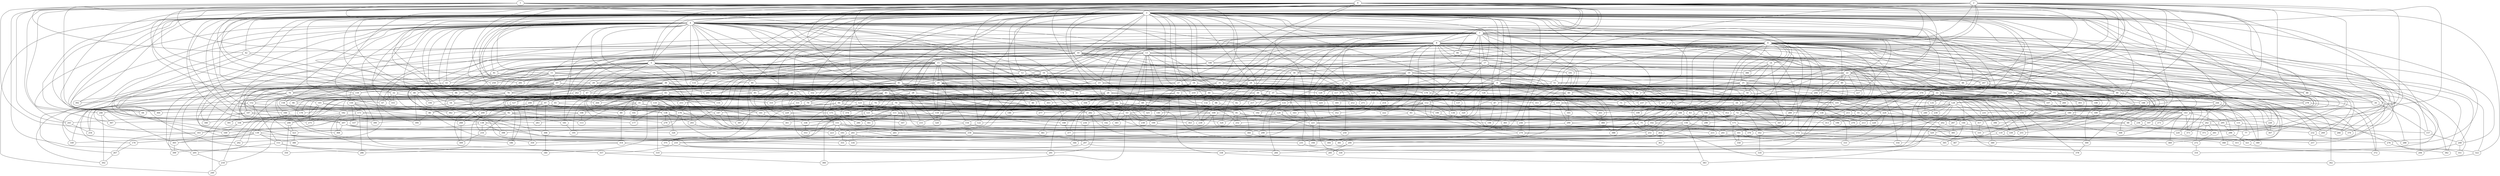 strict graph "barabasi_albert_graph(400,3)" {
0;
1;
2;
3;
4;
5;
6;
7;
8;
9;
10;
11;
12;
13;
14;
15;
16;
17;
18;
19;
20;
21;
22;
23;
24;
25;
26;
27;
28;
29;
30;
31;
32;
33;
34;
35;
36;
37;
38;
39;
40;
41;
42;
43;
44;
45;
46;
47;
48;
49;
50;
51;
52;
53;
54;
55;
56;
57;
58;
59;
60;
61;
62;
63;
64;
65;
66;
67;
68;
69;
70;
71;
72;
73;
74;
75;
76;
77;
78;
79;
80;
81;
82;
83;
84;
85;
86;
87;
88;
89;
90;
91;
92;
93;
94;
95;
96;
97;
98;
99;
100;
101;
102;
103;
104;
105;
106;
107;
108;
109;
110;
111;
112;
113;
114;
115;
116;
117;
118;
119;
120;
121;
122;
123;
124;
125;
126;
127;
128;
129;
130;
131;
132;
133;
134;
135;
136;
137;
138;
139;
140;
141;
142;
143;
144;
145;
146;
147;
148;
149;
150;
151;
152;
153;
154;
155;
156;
157;
158;
159;
160;
161;
162;
163;
164;
165;
166;
167;
168;
169;
170;
171;
172;
173;
174;
175;
176;
177;
178;
179;
180;
181;
182;
183;
184;
185;
186;
187;
188;
189;
190;
191;
192;
193;
194;
195;
196;
197;
198;
199;
200;
201;
202;
203;
204;
205;
206;
207;
208;
209;
210;
211;
212;
213;
214;
215;
216;
217;
218;
219;
220;
221;
222;
223;
224;
225;
226;
227;
228;
229;
230;
231;
232;
233;
234;
235;
236;
237;
238;
239;
240;
241;
242;
243;
244;
245;
246;
247;
248;
249;
250;
251;
252;
253;
254;
255;
256;
257;
258;
259;
260;
261;
262;
263;
264;
265;
266;
267;
268;
269;
270;
271;
272;
273;
274;
275;
276;
277;
278;
279;
280;
281;
282;
283;
284;
285;
286;
287;
288;
289;
290;
291;
292;
293;
294;
295;
296;
297;
298;
299;
300;
301;
302;
303;
304;
305;
306;
307;
308;
309;
310;
311;
312;
313;
314;
315;
316;
317;
318;
319;
320;
321;
322;
323;
324;
325;
326;
327;
328;
329;
330;
331;
332;
333;
334;
335;
336;
337;
338;
339;
340;
341;
342;
343;
344;
345;
346;
347;
348;
349;
350;
351;
352;
353;
354;
355;
356;
357;
358;
359;
360;
361;
362;
363;
364;
365;
366;
367;
368;
369;
370;
371;
372;
373;
374;
375;
376;
377;
378;
379;
380;
381;
382;
383;
384;
385;
386;
387;
388;
389;
390;
391;
392;
393;
394;
395;
396;
397;
398;
399;
0 -- 3  [is_available=True, prob="1.0"];
0 -- 4  [is_available=True, prob="1.0"];
0 -- 5  [is_available=True, prob="0.767578994901"];
0 -- 6  [is_available=True, prob="0.691766990377"];
0 -- 7  [is_available=True, prob="1.0"];
0 -- 8  [is_available=True, prob="1.0"];
0 -- 9  [is_available=True, prob="0.1667780724"];
0 -- 15  [is_available=True, prob="0.454937373075"];
0 -- 277  [is_available=True, prob="1.0"];
0 -- 23  [is_available=True, prob="0.871968527721"];
0 -- 281  [is_available=True, prob="0.301557763579"];
0 -- 36  [is_available=True, prob="0.360569230105"];
0 -- 166  [is_available=True, prob="1.0"];
0 -- 295  [is_available=True, prob="0.515291063113"];
0 -- 47  [is_available=True, prob="0.404110227752"];
0 -- 48  [is_available=True, prob="0.00583274388988"];
0 -- 180  [is_available=True, prob="0.367925704756"];
0 -- 350  [is_available=True, prob="0.896085180178"];
0 -- 188  [is_available=True, prob="1.0"];
0 -- 64  [is_available=True, prob="1.0"];
0 -- 67  [is_available=True, prob="1.0"];
0 -- 70  [is_available=True, prob="1.0"];
0 -- 71  [is_available=True, prob="0.93535873116"];
0 -- 88  [is_available=True, prob="0.787418123023"];
0 -- 94  [is_available=True, prob="0.291663797692"];
0 -- 355  [is_available=True, prob="0.352253072302"];
0 -- 106  [is_available=True, prob="0.128205965727"];
0 -- 235  [is_available=True, prob="0.62425074578"];
0 -- 243  [is_available=True, prob="1.0"];
0 -- 246  [is_available=True, prob="1.0"];
0 -- 247  [is_available=True, prob="0.0685489797625"];
0 -- 379  [is_available=True, prob="0.413922011512"];
1 -- 3  [is_available=True, prob="0.619416435198"];
1 -- 4  [is_available=True, prob="0.771345162841"];
1 -- 168  [is_available=True, prob="0.435384554665"];
1 -- 169  [is_available=True, prob="0.21796996318"];
1 -- 42  [is_available=True, prob="0.849185533434"];
1 -- 243  [is_available=True, prob="0.616315025398"];
1 -- 393  [is_available=True, prob="0.577702899541"];
1 -- 57  [is_available=True, prob="0.763041225147"];
1 -- 157  [is_available=True, prob="1.0"];
1 -- 31  [is_available=True, prob="0.145919436769"];
2 -- 32  [is_available=True, prob="0.754226407875"];
2 -- 97  [is_available=True, prob="0.906355201952"];
2 -- 370  [is_available=True, prob="0.0557476028732"];
2 -- 3  [is_available=True, prob="1.0"];
2 -- 196  [is_available=True, prob="0.33153608329"];
2 -- 6  [is_available=True, prob="0.653756485939"];
2 -- 161  [is_available=True, prob="0.590820706889"];
2 -- 112  [is_available=True, prob="0.143315514066"];
2 -- 204  [is_available=True, prob="0.0452249044319"];
2 -- 237  [is_available=True, prob="0.197283331229"];
2 -- 14  [is_available=True, prob="0.1488610633"];
2 -- 80  [is_available=True, prob="0.351968541572"];
2 -- 287  [is_available=True, prob="0.611902717637"];
2 -- 242  [is_available=True, prob="0.300729425648"];
2 -- 99  [is_available=True, prob="0.668978163513"];
2 -- 54  [is_available=True, prob="1.0"];
2 -- 122  [is_available=True, prob="0.818006009167"];
2 -- 59  [is_available=True, prob="0.912354726567"];
2 -- 60  [is_available=True, prob="0.543744481946"];
2 -- 62  [is_available=True, prob="0.639525634361"];
2 -- 123  [is_available=True, prob="0.260334456789"];
3 -- 259  [is_available=True, prob="0.0826741335306"];
3 -- 4  [is_available=True, prob="0.645323486918"];
3 -- 5  [is_available=True, prob="0.331040524056"];
3 -- 6  [is_available=True, prob="1.0"];
3 -- 7  [is_available=True, prob="0.423296964924"];
3 -- 8  [is_available=True, prob="0.568578316801"];
3 -- 9  [is_available=True, prob="0.699342555237"];
3 -- 10  [is_available=True, prob="1.0"];
3 -- 392  [is_available=True, prob="1.0"];
3 -- 12  [is_available=True, prob="1.0"];
3 -- 13  [is_available=True, prob="0.559395678599"];
3 -- 14  [is_available=True, prob="0.0951232550578"];
3 -- 143  [is_available=True, prob="0.121653722029"];
3 -- 16  [is_available=True, prob="1.0"];
3 -- 17  [is_available=True, prob="0.649488197828"];
3 -- 18  [is_available=True, prob="0.910181872962"];
3 -- 275  [is_available=True, prob="0.242149661446"];
3 -- 21  [is_available=True, prob="1.0"];
3 -- 22  [is_available=True, prob="0.60430103465"];
3 -- 24  [is_available=True, prob="1.0"];
3 -- 25  [is_available=True, prob="0.294254506696"];
3 -- 27  [is_available=True, prob="0.180896892049"];
3 -- 28  [is_available=True, prob="0.555709537808"];
3 -- 29  [is_available=True, prob="0.754008374888"];
3 -- 133  [is_available=True, prob="0.248075205365"];
3 -- 288  [is_available=True, prob="1.0"];
3 -- 33  [is_available=True, prob="1.0"];
3 -- 34  [is_available=True, prob="1.0"];
3 -- 38  [is_available=True, prob="0.842180018761"];
3 -- 39  [is_available=True, prob="1.0"];
3 -- 41  [is_available=True, prob="0.263059155414"];
3 -- 42  [is_available=True, prob="0.376730365267"];
3 -- 135  [is_available=True, prob="1.0"];
3 -- 44  [is_available=True, prob="1.0"];
3 -- 175  [is_available=True, prob="0.411451648058"];
3 -- 48  [is_available=True, prob="0.951310517557"];
3 -- 136  [is_available=True, prob="0.665638061849"];
3 -- 128  [is_available=True, prob="0.0867666410387"];
3 -- 180  [is_available=True, prob="0.805642435826"];
3 -- 312  [is_available=True, prob="0.610663948525"];
3 -- 364  [is_available=True, prob="0.723839350487"];
3 -- 58  [is_available=True, prob="0.169456833702"];
3 -- 138  [is_available=True, prob="0.800593140341"];
3 -- 318  [is_available=True, prob="0.302741311679"];
3 -- 319  [is_available=True, prob="0.415598606683"];
3 -- 65  [is_available=True, prob="1.0"];
3 -- 322  [is_available=True, prob="1.0"];
3 -- 69  [is_available=True, prob="0.652205804563"];
3 -- 337  [is_available=True, prob="0.0826093377688"];
3 -- 177  [is_available=True, prob="0.840510348737"];
3 -- 332  [is_available=True, prob="0.393889683368"];
3 -- 77  [is_available=True, prob="1.0"];
3 -- 334  [is_available=True, prob="0.953631571399"];
3 -- 207  [is_available=True, prob="0.0100865903771"];
3 -- 336  [is_available=True, prob="0.839410191938"];
3 -- 81  [is_available=True, prob="1.0"];
3 -- 87  [is_available=True, prob="0.613033176199"];
3 -- 278  [is_available=True, prob="0.732950696459"];
3 -- 89  [is_available=True, prob="1.0"];
3 -- 219  [is_available=True, prob="0.198935274746"];
3 -- 92  [is_available=True, prob="0.19719072776"];
3 -- 145  [is_available=True, prob="1.0"];
3 -- 360  [is_available=True, prob="0.859404403815"];
3 -- 359  [is_available=True, prob="1.0"];
3 -- 236  [is_available=True, prob="1.0"];
3 -- 365  [is_available=True, prob="0.41420221185"];
3 -- 110  [is_available=True, prob="0.275880687553"];
3 -- 253  [is_available=True, prob="1.0"];
3 -- 114  [is_available=True, prob="0.109686070591"];
3 -- 115  [is_available=True, prob="0.357781904279"];
3 -- 374  [is_available=True, prob="0.0490258154008"];
3 -- 249  [is_available=True, prob="0.46289605895"];
3 -- 122  [is_available=True, prob="0.948254913287"];
3 -- 125  [is_available=True, prob="1.0"];
3 -- 126  [is_available=True, prob="0.551749549394"];
4 -- 392  [is_available=True, prob="0.00201188717506"];
4 -- 5  [is_available=True, prob="1.0"];
4 -- 390  [is_available=True, prob="1.0"];
4 -- 7  [is_available=True, prob="0.484889074462"];
4 -- 264  [is_available=True, prob="0.859032829581"];
4 -- 10  [is_available=True, prob="0.817660938283"];
4 -- 11  [is_available=True, prob="0.377573504311"];
4 -- 12  [is_available=True, prob="0.694047532129"];
4 -- 13  [is_available=True, prob="1.0"];
4 -- 398  [is_available=True, prob="0.173117036441"];
4 -- 15  [is_available=True, prob="0.641352634128"];
4 -- 16  [is_available=True, prob="0.170786783295"];
4 -- 146  [is_available=True, prob="1.0"];
4 -- 28  [is_available=True, prob="0.272739560834"];
4 -- 159  [is_available=True, prob="0.245886113211"];
4 -- 32  [is_available=True, prob="0.595898506001"];
4 -- 35  [is_available=True, prob="0.0933164385447"];
4 -- 36  [is_available=True, prob="1.0"];
4 -- 293  [is_available=True, prob="0.728180366042"];
4 -- 38  [is_available=True, prob="0.443796389892"];
4 -- 41  [is_available=True, prob="0.45058961444"];
4 -- 43  [is_available=True, prob="0.922631649999"];
4 -- 174  [is_available=True, prob="1.0"];
4 -- 303  [is_available=True, prob="1.0"];
4 -- 305  [is_available=True, prob="0.354714415783"];
4 -- 58  [is_available=True, prob="0.902099398472"];
4 -- 394  [is_available=True, prob="0.868009024739"];
4 -- 194  [is_available=True, prob="0.453001686995"];
4 -- 197  [is_available=True, prob="0.523730158185"];
4 -- 199  [is_available=True, prob="1.0"];
4 -- 73  [is_available=True, prob="0.601083396873"];
4 -- 76  [is_available=True, prob="0.396709372785"];
4 -- 78  [is_available=True, prob="0.52520839083"];
4 -- 80  [is_available=True, prob="1.0"];
4 -- 214  [is_available=True, prob="0.101797296666"];
4 -- 221  [is_available=True, prob="0.0442818748427"];
4 -- 95  [is_available=True, prob="1.0"];
4 -- 166  [is_available=True, prob="0.447290617102"];
4 -- 358  [is_available=True, prob="1.0"];
4 -- 103  [is_available=True, prob="0.0770328437699"];
4 -- 364  [is_available=True, prob="0.871774373066"];
4 -- 367  [is_available=True, prob="0.888504622566"];
4 -- 114  [is_available=True, prob="0.964826263113"];
4 -- 121  [is_available=True, prob="1.0"];
4 -- 379  [is_available=True, prob="0.61550449913"];
4 -- 380  [is_available=True, prob="0.667771111177"];
5 -- 160  [is_available=True, prob="0.998681588359"];
5 -- 34  [is_available=True, prob="1.0"];
5 -- 325  [is_available=True, prob="0.692250660412"];
5 -- 259  [is_available=True, prob="0.864325388317"];
5 -- 201  [is_available=True, prob="0.648488230301"];
5 -- 11  [is_available=True, prob="0.638135132337"];
5 -- 50  [is_available=True, prob="0.483891968153"];
5 -- 47  [is_available=True, prob="0.384970330105"];
5 -- 16  [is_available=True, prob="0.0260255603461"];
5 -- 81  [is_available=True, prob="0.56293267461"];
5 -- 18  [is_available=True, prob="0.227541439663"];
5 -- 163  [is_available=True, prob="0.0939071292773"];
5 -- 20  [is_available=True, prob="0.776505542755"];
5 -- 82  [is_available=True, prob="1.0"];
5 -- 292  [is_available=True, prob="1.0"];
5 -- 29  [is_available=True, prob="0.0672724550785"];
5 -- 223  [is_available=True, prob="0.475647274738"];
6 -- 256  [is_available=True, prob="0.24574412248"];
6 -- 388  [is_available=True, prob="0.639061339523"];
6 -- 133  [is_available=True, prob="0.0683465830469"];
6 -- 135  [is_available=True, prob="0.325589836073"];
6 -- 307  [is_available=True, prob="0.27473581969"];
6 -- 396  [is_available=True, prob="0.130656031822"];
6 -- 13  [is_available=True, prob="0.472835944805"];
6 -- 273  [is_available=True, prob="0.837565556105"];
6 -- 151  [is_available=True, prob="0.147632015495"];
6 -- 25  [is_available=True, prob="0.0552134672939"];
6 -- 201  [is_available=True, prob="1.0"];
6 -- 158  [is_available=True, prob="1.0"];
6 -- 161  [is_available=True, prob="1.0"];
6 -- 36  [is_available=True, prob="1.0"];
6 -- 166  [is_available=True, prob="0.32361451777"];
6 -- 298  [is_available=True, prob="0.677513009868"];
6 -- 49  [is_available=True, prob="1.0"];
6 -- 51  [is_available=True, prob="0.100580636223"];
6 -- 30  [is_available=True, prob="0.0492598734222"];
6 -- 55  [is_available=True, prob="0.99636023236"];
6 -- 184  [is_available=True, prob="0.376801371135"];
6 -- 57  [is_available=True, prob="0.0929584711118"];
6 -- 187  [is_available=True, prob="1.0"];
6 -- 316  [is_available=True, prob="0.380039733763"];
6 -- 191  [is_available=True, prob="1.0"];
6 -- 320  [is_available=True, prob="0.738299683673"];
6 -- 322  [is_available=True, prob="1.0"];
6 -- 68  [is_available=True, prob="0.150751489067"];
6 -- 199  [is_available=True, prob="1.0"];
6 -- 73  [is_available=True, prob="0.934550846988"];
6 -- 75  [is_available=True, prob="0.58699435294"];
6 -- 386  [is_available=True, prob="0.694839887288"];
6 -- 94  [is_available=True, prob="0.963077806481"];
6 -- 103  [is_available=True, prob="1.0"];
6 -- 232  [is_available=True, prob="1.0"];
6 -- 289  [is_available=True, prob="0.675608707443"];
6 -- 116  [is_available=True, prob="0.497472152887"];
6 -- 247  [is_available=True, prob="0.803155521125"];
6 -- 248  [is_available=True, prob="0.233538190769"];
6 -- 124  [is_available=True, prob="0.945938317341"];
6 -- 382  [is_available=True, prob="0.591706513072"];
7 -- 257  [is_available=True, prob="0.778425860882"];
7 -- 278  [is_available=True, prob="0.457775483863"];
7 -- 8  [is_available=True, prob="0.835372736039"];
7 -- 138  [is_available=True, prob="0.34792387498"];
7 -- 11  [is_available=True, prob="0.333198523302"];
7 -- 12  [is_available=True, prob="0.846936536553"];
7 -- 270  [is_available=True, prob="0.758109376866"];
7 -- 17  [is_available=True, prob="0.42347715327"];
7 -- 20  [is_available=True, prob="0.382122263713"];
7 -- 21  [is_available=True, prob="0.289837776815"];
7 -- 22  [is_available=True, prob="0.910997999629"];
7 -- 23  [is_available=True, prob="0.260381172711"];
7 -- 153  [is_available=True, prob="1.0"];
7 -- 28  [is_available=True, prob="0.414990281051"];
7 -- 285  [is_available=True, prob="0.32157775358"];
7 -- 165  [is_available=True, prob="0.824728514516"];
7 -- 60  [is_available=True, prob="0.849335575899"];
7 -- 266  [is_available=True, prob="0.728369882303"];
7 -- 191  [is_available=True, prob="1.0"];
7 -- 65  [is_available=True, prob="0.0909678087006"];
7 -- 330  [is_available=True, prob="0.410529942935"];
7 -- 376  [is_available=True, prob="0.412813904572"];
7 -- 82  [is_available=True, prob="0.538120839316"];
7 -- 90  [is_available=True, prob="0.673378412413"];
7 -- 93  [is_available=True, prob="0.611049913092"];
7 -- 225  [is_available=True, prob="0.314522384724"];
7 -- 227  [is_available=True, prob="0.68676892914"];
7 -- 238  [is_available=True, prob="0.862387961434"];
7 -- 248  [is_available=True, prob="0.0674645173559"];
7 -- 276  [is_available=True, prob="0.457748800769"];
7 -- 126  [is_available=True, prob="0.343144997581"];
8 -- 256  [is_available=True, prob="1.0"];
8 -- 386  [is_available=True, prob="0.559122584714"];
8 -- 9  [is_available=True, prob="1.0"];
8 -- 10  [is_available=True, prob="0.260222390695"];
8 -- 222  [is_available=True, prob="0.201576624526"];
8 -- 18  [is_available=True, prob="1.0"];
8 -- 19  [is_available=True, prob="0.0385592097507"];
8 -- 24  [is_available=True, prob="1.0"];
8 -- 26  [is_available=True, prob="0.178878090497"];
8 -- 27  [is_available=True, prob="0.455043873401"];
8 -- 30  [is_available=True, prob="0.358441829479"];
8 -- 33  [is_available=True, prob="1.0"];
8 -- 155  [is_available=True, prob="0.386491983739"];
8 -- 294  [is_available=True, prob="0.329129752282"];
8 -- 39  [is_available=True, prob="0.682065768803"];
8 -- 42  [is_available=True, prob="0.615466013837"];
8 -- 172  [is_available=True, prob="0.586260618358"];
8 -- 52  [is_available=True, prob="1.0"];
8 -- 181  [is_available=True, prob="1.0"];
8 -- 58  [is_available=True, prob="1.0"];
8 -- 317  [is_available=True, prob="0.217555084893"];
8 -- 62  [is_available=True, prob="0.535758622071"];
8 -- 68  [is_available=True, prob="0.173527601417"];
8 -- 73  [is_available=True, prob="0.615955618307"];
8 -- 205  [is_available=True, prob="0.920478205455"];
8 -- 333  [is_available=True, prob="0.551598655668"];
8 -- 88  [is_available=True, prob="1.0"];
8 -- 93  [is_available=True, prob="0.96839713685"];
8 -- 94  [is_available=True, prob="1.0"];
8 -- 351  [is_available=True, prob="0.555773479422"];
8 -- 98  [is_available=True, prob="0.196349331405"];
8 -- 131  [is_available=True, prob="0.720210224202"];
8 -- 105  [is_available=True, prob="0.2590205573"];
8 -- 110  [is_available=True, prob="1.0"];
8 -- 239  [is_available=True, prob="0.864080282207"];
8 -- 240  [is_available=True, prob="1.0"];
8 -- 369  [is_available=True, prob="0.541879036909"];
8 -- 244  [is_available=True, prob="0.65464421716"];
8 -- 245  [is_available=True, prob="0.464685279067"];
8 -- 382  [is_available=True, prob="1.0"];
8 -- 255  [is_available=True, prob="0.839966781155"];
9 -- 129  [is_available=True, prob="0.130739141107"];
9 -- 389  [is_available=True, prob="0.754938262899"];
9 -- 137  [is_available=True, prob="0.735114210213"];
9 -- 268  [is_available=True, prob="0.583928320374"];
9 -- 26  [is_available=True, prob="0.272757487312"];
9 -- 282  [is_available=True, prob="0.232411317644"];
9 -- 159  [is_available=True, prob="0.62872689634"];
9 -- 290  [is_available=True, prob="0.191679758607"];
9 -- 35  [is_available=True, prob="1.0"];
9 -- 171  [is_available=True, prob="0.293005497559"];
9 -- 45  [is_available=True, prob="1.0"];
9 -- 304  [is_available=True, prob="1.0"];
9 -- 308  [is_available=True, prob="1.0"];
9 -- 310  [is_available=True, prob="0.0698796242609"];
9 -- 265  [is_available=True, prob="0.338381788372"];
9 -- 56  [is_available=True, prob="0.681759940099"];
9 -- 189  [is_available=True, prob="1.0"];
9 -- 190  [is_available=True, prob="0.835054120845"];
9 -- 324  [is_available=True, prob="0.42290653473"];
9 -- 69  [is_available=True, prob="0.527160520918"];
9 -- 327  [is_available=True, prob="1.0"];
9 -- 74  [is_available=True, prob="0.0560284132842"];
9 -- 204  [is_available=True, prob="0.815421599173"];
9 -- 336  [is_available=True, prob="1.0"];
9 -- 312  [is_available=True, prob="0.87460128948"];
9 -- 339  [is_available=True, prob="0.173568436608"];
9 -- 90  [is_available=True, prob="0.625521136993"];
9 -- 219  [is_available=True, prob="0.237588130002"];
9 -- 230  [is_available=True, prob="1.0"];
9 -- 105  [is_available=True, prob="0.0275489544561"];
9 -- 108  [is_available=True, prob="0.259393345707"];
9 -- 237  [is_available=True, prob="0.758012720549"];
9 -- 61  [is_available=True, prob="0.188627466046"];
9 -- 244  [is_available=True, prob="0.796408272523"];
9 -- 126  [is_available=True, prob="1.0"];
9 -- 255  [is_available=True, prob="0.102468804438"];
10 -- 130  [is_available=True, prob="0.732810086246"];
10 -- 293  [is_available=True, prob="0.589480069444"];
10 -- 262  [is_available=True, prob="0.827928221772"];
10 -- 41  [is_available=True, prob="0.221278049315"];
10 -- 43  [is_available=True, prob="0.0657848637343"];
10 -- 17  [is_available=True, prob="0.0539509035559"];
10 -- 67  [is_available=True, prob="0.829636177461"];
10 -- 212  [is_available=True, prob="0.831682868234"];
10 -- 147  [is_available=True, prob="0.503233164049"];
10 -- 203  [is_available=True, prob="1.0"];
10 -- 24  [is_available=True, prob="0.734263851842"];
10 -- 267  [is_available=True, prob="1.0"];
10 -- 61  [is_available=True, prob="0.865852811709"];
10 -- 30  [is_available=True, prob="1.0"];
11 -- 80  [is_available=True, prob="0.00235626470409"];
11 -- 149  [is_available=True, prob="0.965540216893"];
11 -- 281  [is_available=True, prob="0.449131990316"];
11 -- 57  [is_available=True, prob="1.0"];
11 -- 26  [is_available=True, prob="1.0"];
11 -- 346  [is_available=True, prob="1.0"];
12 -- 66  [is_available=True, prob="1.0"];
12 -- 179  [is_available=True, prob="1.0"];
12 -- 72  [is_available=True, prob="0.796567890437"];
12 -- 44  [is_available=True, prob="0.439496426282"];
12 -- 79  [is_available=True, prob="0.550750392859"];
12 -- 99  [is_available=True, prob="0.168422909319"];
12 -- 186  [is_available=True, prob="0.249513969421"];
12 -- 27  [is_available=True, prob="0.665059910989"];
13 -- 288  [is_available=True, prob="0.603387330339"];
13 -- 354  [is_available=True, prob="0.723814913777"];
13 -- 69  [is_available=True, prob="0.796906746063"];
13 -- 39  [is_available=True, prob="0.223320705232"];
13 -- 234  [is_available=True, prob="0.166278735456"];
13 -- 268  [is_available=True, prob="0.502613849748"];
13 -- 14  [is_available=True, prob="0.933191540772"];
13 -- 15  [is_available=True, prob="0.57675154085"];
13 -- 81  [is_available=True, prob="1.0"];
13 -- 52  [is_available=True, prob="0.308493595758"];
13 -- 53  [is_available=True, prob="0.62754917679"];
13 -- 54  [is_available=True, prob="1.0"];
13 -- 377  [is_available=True, prob="1.0"];
14 -- 386  [is_available=True, prob="0.421790402388"];
14 -- 50  [is_available=True, prob="0.533500700006"];
14 -- 214  [is_available=True, prob="0.0646679170409"];
14 -- 215  [is_available=True, prob="0.912812419975"];
15 -- 150  [is_available=True, prob="0.687011098747"];
15 -- 134  [is_available=True, prob="0.605869461423"];
15 -- 266  [is_available=True, prob="0.164143728481"];
15 -- 399  [is_available=True, prob="0.153706857719"];
15 -- 19  [is_available=True, prob="0.120144752614"];
15 -- 20  [is_available=True, prob="1.0"];
15 -- 22  [is_available=True, prob="0.731500827474"];
15 -- 279  [is_available=True, prob="1.0"];
15 -- 281  [is_available=True, prob="0.915894365116"];
15 -- 156  [is_available=True, prob="0.688055958688"];
15 -- 40  [is_available=True, prob="1.0"];
15 -- 181  [is_available=True, prob="0.844016954284"];
15 -- 186  [is_available=True, prob="1.0"];
15 -- 328  [is_available=True, prob="0.446737988986"];
15 -- 205  [is_available=True, prob="0.656843120216"];
15 -- 397  [is_available=True, prob="0.131691098879"];
15 -- 212  [is_available=True, prob="0.945711212779"];
15 -- 348  [is_available=True, prob="0.0311481604821"];
15 -- 118  [is_available=True, prob="0.938333064255"];
16 -- 136  [is_available=True, prob="0.552783020509"];
16 -- 107  [is_available=True, prob="1.0"];
16 -- 206  [is_available=True, prob="0.613613663295"];
16 -- 331  [is_available=True, prob="0.910216194049"];
16 -- 49  [is_available=True, prob="0.263550217209"];
16 -- 259  [is_available=True, prob="1.0"];
16 -- 119  [is_available=True, prob="0.465700101746"];
16 -- 152  [is_available=True, prob="0.554897971293"];
16 -- 282  [is_available=True, prob="0.972573762018"];
16 -- 347  [is_available=True, prob="0.0194116227206"];
16 -- 31  [is_available=True, prob="0.517216490183"];
17 -- 339  [is_available=True, prob="0.798528240131"];
17 -- 197  [is_available=True, prob="0.390586442452"];
17 -- 134  [is_available=True, prob="0.22875482378"];
17 -- 139  [is_available=True, prob="1.0"];
17 -- 302  [is_available=True, prob="0.522908713798"];
17 -- 19  [is_available=True, prob="0.740405242817"];
17 -- 184  [is_available=True, prob="1.0"];
17 -- 191  [is_available=True, prob="0.292853199401"];
18 -- 384  [is_available=True, prob="0.0743581685618"];
18 -- 130  [is_available=True, prob="0.607418611552"];
18 -- 164  [is_available=True, prob="0.0667688934641"];
18 -- 44  [is_available=True, prob="0.249457162466"];
18 -- 83  [is_available=True, prob="1.0"];
18 -- 124  [is_available=True, prob="1.0"];
18 -- 357  [is_available=True, prob="0.662621604351"];
19 -- 247  [is_available=True, prob="0.930783277122"];
19 -- 300  [is_available=True, prob="0.863851232874"];
19 -- 119  [is_available=True, prob="1.0"];
19 -- 108  [is_available=True, prob="0.922505675548"];
19 -- 61  [is_available=True, prob="0.259799457078"];
19 -- 125  [is_available=True, prob="1.0"];
19 -- 211  [is_available=True, prob="0.386030519654"];
19 -- 21  [is_available=True, prob="1.0"];
19 -- 23  [is_available=True, prob="0.340273220345"];
19 -- 120  [is_available=True, prob="1.0"];
19 -- 25  [is_available=True, prob="0.770338416991"];
19 -- 175  [is_available=True, prob="0.236190555975"];
19 -- 117  [is_available=True, prob="0.52889523265"];
19 -- 29  [is_available=True, prob="0.967659792692"];
19 -- 85  [is_available=True, prob="0.773155258913"];
20 -- 359  [is_available=True, prob="1.0"];
20 -- 38  [is_available=True, prob="0.428583858774"];
20 -- 40  [is_available=True, prob="0.612911091659"];
20 -- 111  [is_available=True, prob="0.762887151729"];
20 -- 333  [is_available=True, prob="1.0"];
20 -- 46  [is_available=True, prob="0.661901914657"];
20 -- 208  [is_available=True, prob="0.886374592604"];
20 -- 83  [is_available=True, prob="0.793845592995"];
20 -- 117  [is_available=True, prob="0.114460198393"];
20 -- 118  [is_available=True, prob="1.0"];
20 -- 218  [is_available=True, prob="0.279644179726"];
20 -- 250  [is_available=True, prob="0.089675569831"];
20 -- 154  [is_available=True, prob="0.527610624343"];
20 -- 47  [is_available=True, prob="0.863483829471"];
20 -- 189  [is_available=True, prob="0.853478456096"];
20 -- 63  [is_available=True, prob="0.155100712626"];
21 -- 129  [is_available=True, prob="1.0"];
21 -- 173  [is_available=True, prob="0.555517902904"];
21 -- 88  [is_available=True, prob="0.376021391491"];
21 -- 124  [is_available=True, prob="0.68683871056"];
22 -- 227  [is_available=True, prob="0.0444393054222"];
22 -- 43  [is_available=True, prob="0.879466915349"];
22 -- 204  [is_available=True, prob="0.826303052216"];
22 -- 48  [is_available=True, prob="0.67223480411"];
22 -- 49  [is_available=True, prob="1.0"];
22 -- 75  [is_available=True, prob="0.675718373473"];
22 -- 51  [is_available=True, prob="0.776563259121"];
22 -- 148  [is_available=True, prob="1.0"];
22 -- 371  [is_available=True, prob="0.743247803521"];
22 -- 260  [is_available=True, prob="0.832658700096"];
22 -- 331  [is_available=True, prob="0.312213513905"];
22 -- 31  [is_available=True, prob="0.316457247284"];
23 -- 291  [is_available=True, prob="0.162019635176"];
23 -- 37  [is_available=True, prob="0.833107838458"];
23 -- 264  [is_available=True, prob="0.858985597471"];
23 -- 233  [is_available=True, prob="0.951186462541"];
23 -- 396  [is_available=True, prob="0.824391004434"];
23 -- 179  [is_available=True, prob="0.560929634172"];
23 -- 309  [is_available=True, prob="0.847680035713"];
23 -- 95  [is_available=True, prob="1.0"];
24 -- 320  [is_available=True, prob="0.854646427599"];
24 -- 324  [is_available=True, prob="0.11756433331"];
24 -- 45  [is_available=True, prob="1.0"];
24 -- 271  [is_available=True, prob="0.0864555224044"];
24 -- 387  [is_available=True, prob="0.856407632588"];
24 -- 52  [is_available=True, prob="0.0947292000658"];
24 -- 343  [is_available=True, prob="0.427512685692"];
25 -- 224  [is_available=True, prob="1.0"];
25 -- 33  [is_available=True, prob="0.95986343938"];
25 -- 179  [is_available=True, prob="0.663857892644"];
25 -- 289  [is_available=True, prob="0.239513410476"];
25 -- 40  [is_available=True, prob="0.910092417163"];
25 -- 252  [is_available=True, prob="1.0"];
25 -- 141  [is_available=True, prob="1.0"];
25 -- 72  [is_available=True, prob="0.225669565988"];
25 -- 50  [is_available=True, prob="0.720678121456"];
25 -- 56  [is_available=True, prob="1.0"];
25 -- 188  [is_available=True, prob="1.0"];
26 -- 162  [is_available=True, prob="0.768592569401"];
26 -- 131  [is_available=True, prob="0.528373733996"];
26 -- 164  [is_available=True, prob="0.838932633909"];
26 -- 389  [is_available=True, prob="0.913064829963"];
26 -- 77  [is_available=True, prob="1.0"];
26 -- 110  [is_available=True, prob="0.405360643984"];
26 -- 399  [is_available=True, prob="1.0"];
26 -- 112  [is_available=True, prob="1.0"];
26 -- 46  [is_available=True, prob="0.695669582139"];
26 -- 223  [is_available=True, prob="1.0"];
26 -- 127  [is_available=True, prob="0.381528735962"];
27 -- 194  [is_available=True, prob="0.646746262859"];
27 -- 132  [is_available=True, prob="1.0"];
27 -- 76  [is_available=True, prob="0.842908824717"];
27 -- 269  [is_available=True, prob="0.947633182371"];
27 -- 342  [is_available=True, prob="0.403149837261"];
28 -- 113  [is_available=True, prob="1.0"];
28 -- 328  [is_available=True, prob="0.605305372008"];
28 -- 233  [is_available=True, prob="1.0"];
28 -- 74  [is_available=True, prob="0.730185951507"];
28 -- 145  [is_available=True, prob="0.977472502767"];
28 -- 260  [is_available=True, prob="0.49985192246"];
28 -- 220  [is_available=True, prob="0.324093644704"];
29 -- 310  [is_available=True, prob="0.12509634066"];
29 -- 159  [is_available=True, prob="1.0"];
30 -- 37  [is_available=True, prob="0.703736025524"];
30 -- 51  [is_available=True, prob="0.204446051466"];
30 -- 86  [is_available=True, prob="0.727285824469"];
30 -- 284  [is_available=True, prob="0.23713202414"];
31 -- 32  [is_available=True, prob="1.0"];
31 -- 97  [is_available=True, prob="0.395953008238"];
31 -- 129  [is_available=True, prob="0.335443170699"];
31 -- 137  [is_available=True, prob="1.0"];
31 -- 344  [is_available=True, prob="0.671430602942"];
31 -- 56  [is_available=True, prob="0.759934805501"];
32 -- 67  [is_available=True, prob="0.745440843519"];
32 -- 71  [is_available=True, prob="0.461658519857"];
32 -- 103  [is_available=True, prob="0.674285378668"];
32 -- 244  [is_available=True, prob="0.524852490606"];
32 -- 86  [is_available=True, prob="0.356694970395"];
33 -- 133  [is_available=True, prob="0.720955639285"];
33 -- 393  [is_available=True, prob="1.0"];
33 -- 155  [is_available=True, prob="0.544471907946"];
33 -- 287  [is_available=True, prob="0.855183789124"];
33 -- 34  [is_available=True, prob="0.361320393348"];
33 -- 35  [is_available=True, prob="1.0"];
33 -- 180  [is_available=True, prob="1.0"];
33 -- 74  [is_available=True, prob="1.0"];
33 -- 79  [is_available=True, prob="1.0"];
33 -- 338  [is_available=True, prob="1.0"];
33 -- 211  [is_available=True, prob="1.0"];
33 -- 87  [is_available=True, prob="0.930247071347"];
33 -- 349  [is_available=True, prob="0.413226975774"];
33 -- 351  [is_available=True, prob="0.301355731982"];
33 -- 224  [is_available=True, prob="0.243660859445"];
33 -- 226  [is_available=True, prob="0.234436689905"];
33 -- 104  [is_available=True, prob="0.511036572097"];
33 -- 107  [is_available=True, prob="0.648221918035"];
33 -- 242  [is_available=True, prob="1.0"];
34 -- 157  [is_available=True, prob="0.569531941177"];
35 -- 258  [is_available=True, prob="0.0272579659925"];
35 -- 101  [is_available=True, prob="0.630604027824"];
35 -- 108  [is_available=True, prob="0.633282482189"];
35 -- 241  [is_available=True, prob="0.857412833327"];
35 -- 53  [is_available=True, prob="0.14874867113"];
35 -- 86  [is_available=True, prob="0.457754100389"];
35 -- 55  [is_available=True, prob="0.00883632359044"];
35 -- 89  [is_available=True, prob="0.474225531125"];
36 -- 97  [is_available=True, prob="1.0"];
36 -- 245  [is_available=True, prob="0.321920960295"];
36 -- 37  [is_available=True, prob="0.38716426856"];
36 -- 391  [is_available=True, prob="0.629004743411"];
36 -- 170  [is_available=True, prob="0.999884084787"];
36 -- 127  [is_available=True, prob="0.545223263083"];
36 -- 76  [is_available=True, prob="1.0"];
36 -- 45  [is_available=True, prob="0.250702551269"];
36 -- 78  [is_available=True, prob="0.127039575671"];
36 -- 238  [is_available=True, prob="0.247353593158"];
36 -- 83  [is_available=True, prob="1.0"];
36 -- 53  [is_available=True, prob="0.386777488409"];
36 -- 59  [is_available=True, prob="0.907191829803"];
36 -- 85  [is_available=True, prob="0.644884045857"];
37 -- 65  [is_available=True, prob="0.00808064828647"];
37 -- 165  [is_available=True, prob="0.788385780843"];
37 -- 137  [is_available=True, prob="0.780348640893"];
37 -- 109  [is_available=True, prob="0.36229138478"];
37 -- 271  [is_available=True, prob="0.0780013112137"];
37 -- 152  [is_available=True, prob="0.424284461754"];
38 -- 208  [is_available=True, prob="0.269788193917"];
38 -- 101  [is_available=True, prob="0.0631867307963"];
38 -- 70  [is_available=True, prob="0.908391468589"];
38 -- 360  [is_available=True, prob="1.0"];
38 -- 144  [is_available=True, prob="1.0"];
38 -- 310  [is_available=True, prob="0.577540842985"];
38 -- 275  [is_available=True, prob="0.69194019536"];
38 -- 341  [is_available=True, prob="0.243700142062"];
38 -- 54  [is_available=True, prob="0.082642308964"];
38 -- 185  [is_available=True, prob="1.0"];
38 -- 89  [is_available=True, prob="0.719224752203"];
38 -- 217  [is_available=True, prob="0.854375061234"];
38 -- 123  [is_available=True, prob="0.48650334901"];
38 -- 253  [is_available=True, prob="0.127793348944"];
38 -- 229  [is_available=True, prob="0.0460415064097"];
39 -- 132  [is_available=True, prob="0.621190293964"];
39 -- 231  [is_available=True, prob="0.478481406319"];
39 -- 263  [is_available=True, prob="1.0"];
39 -- 82  [is_available=True, prob="1.0"];
39 -- 163  [is_available=True, prob="0.962860127257"];
39 -- 87  [is_available=True, prob="0.16037508677"];
39 -- 217  [is_available=True, prob="0.255690287155"];
40 -- 66  [is_available=True, prob="0.835579403796"];
40 -- 70  [is_available=True, prob="1.0"];
40 -- 295  [is_available=True, prob="0.808172115163"];
40 -- 220  [is_available=True, prob="0.172062127656"];
40 -- 106  [is_available=True, prob="0.223482022355"];
40 -- 46  [is_available=True, prob="0.668932294027"];
40 -- 303  [is_available=True, prob="0.782626843641"];
40 -- 146  [is_available=True, prob="0.232340457626"];
40 -- 115  [is_available=True, prob="1.0"];
40 -- 277  [is_available=True, prob="1.0"];
40 -- 374  [is_available=True, prob="0.0881956718728"];
40 -- 151  [is_available=True, prob="0.0607986418019"];
40 -- 123  [is_available=True, prob="1.0"];
40 -- 156  [is_available=True, prob="0.839609418001"];
40 -- 62  [is_available=True, prob="0.224837271457"];
41 -- 96  [is_available=True, prob="0.656967788583"];
41 -- 321  [is_available=True, prob="0.675079201477"];
41 -- 262  [is_available=True, prob="1.0"];
41 -- 227  [is_available=True, prob="0.187060560608"];
41 -- 201  [is_available=True, prob="0.99250434792"];
41 -- 79  [is_available=True, prob="0.867926433869"];
41 -- 195  [is_available=True, prob="0.306943512177"];
41 -- 84  [is_available=True, prob="1.0"];
41 -- 100  [is_available=True, prob="0.211568122356"];
41 -- 91  [is_available=True, prob="0.131507425672"];
41 -- 60  [is_available=True, prob="0.324776732722"];
41 -- 95  [is_available=True, prob="0.306672239553"];
42 -- 64  [is_available=True, prob="1.0"];
42 -- 96  [is_available=True, prob="0.282491285236"];
43 -- 96  [is_available=True, prob="0.764318457452"];
43 -- 183  [is_available=True, prob="0.318484861104"];
44 -- 98  [is_available=True, prob="0.406132240522"];
44 -- 164  [is_available=True, prob="1.0"];
44 -- 327  [is_available=True, prob="0.602447704875"];
44 -- 264  [is_available=True, prob="0.727410900146"];
44 -- 145  [is_available=True, prob="1.0"];
44 -- 115  [is_available=True, prob="1.0"];
44 -- 188  [is_available=True, prob="1.0"];
45 -- 167  [is_available=True, prob="1.0"];
45 -- 331  [is_available=True, prob="0.238582149213"];
45 -- 140  [is_available=True, prob="0.602051405444"];
45 -- 142  [is_available=True, prob="0.0489190836855"];
45 -- 84  [is_available=True, prob="0.124701462684"];
45 -- 375  [is_available=True, prob="0.215429535499"];
45 -- 212  [is_available=True, prob="0.654789151632"];
45 -- 286  [is_available=True, prob="0.564119637498"];
47 -- 178  [is_available=True, prob="0.355171344104"];
47 -- 109  [is_available=True, prob="0.942432659515"];
48 -- 90  [is_available=True, prob="0.979917395523"];
48 -- 117  [is_available=True, prob="0.4821293179"];
49 -- 260  [is_available=True, prob="1.0"];
49 -- 332  [is_available=True, prob="0.277629270925"];
49 -- 172  [is_available=True, prob="0.320371431638"];
49 -- 55  [is_available=True, prob="0.393179721895"];
49 -- 379  [is_available=True, prob="0.0813965952979"];
50 -- 365  [is_available=True, prob="0.532442397507"];
50 -- 376  [is_available=True, prob="1.0"];
50 -- 120  [is_available=True, prob="0.85386124503"];
50 -- 59  [is_available=True, prob="0.104022649696"];
51 -- 341  [is_available=True, prob="0.662399488688"];
51 -- 125  [is_available=True, prob="0.791315941768"];
52 -- 356  [is_available=True, prob="0.820499321484"];
52 -- 102  [is_available=True, prob="1.0"];
52 -- 107  [is_available=True, prob="0.788198115505"];
52 -- 303  [is_available=True, prob="1.0"];
52 -- 340  [is_available=True, prob="0.936205847662"];
52 -- 345  [is_available=True, prob="0.0800091193567"];
53 -- 100  [is_available=True, prob="0.17843576381"];
53 -- 68  [is_available=True, prob="1.0"];
53 -- 238  [is_available=True, prob="0.875818547732"];
53 -- 366  [is_available=True, prob="0.0684918701602"];
53 -- 345  [is_available=True, prob="0.879136059936"];
53 -- 154  [is_available=True, prob="1.0"];
53 -- 378  [is_available=True, prob="0.560075898534"];
54 -- 64  [is_available=True, prob="0.899738900157"];
54 -- 176  [is_available=True, prob="0.978416328705"];
55 -- 242  [is_available=True, prob="0.0945446418525"];
55 -- 198  [is_available=True, prob="1.0"];
57 -- 99  [is_available=True, prob="1.0"];
57 -- 140  [is_available=True, prob="1.0"];
57 -- 78  [is_available=True, prob="1.0"];
57 -- 240  [is_available=True, prob="0.186463873709"];
57 -- 305  [is_available=True, prob="1.0"];
57 -- 323  [is_available=True, prob="1.0"];
57 -- 174  [is_available=True, prob="1.0"];
57 -- 152  [is_available=True, prob="0.713100447661"];
57 -- 219  [is_available=True, prob="0.403297574007"];
57 -- 63  [is_available=True, prob="0.525774242931"];
58 -- 128  [is_available=True, prob="0.717886256941"];
58 -- 66  [is_available=True, prob="0.406361172371"];
58 -- 338  [is_available=True, prob="0.269441626819"];
58 -- 114  [is_available=True, prob="1.0"];
58 -- 116  [is_available=True, prob="0.125066033929"];
58 -- 127  [is_available=True, prob="0.407625812236"];
59 -- 63  [is_available=True, prob="0.353602232283"];
60 -- 71  [is_available=True, prob="0.913057658512"];
60 -- 200  [is_available=True, prob="0.852438023123"];
60 -- 215  [is_available=True, prob="0.861657535119"];
60 -- 185  [is_available=True, prob="0.554876810053"];
61 -- 111  [is_available=True, prob="0.901821595165"];
61 -- 112  [is_available=True, prob="1.0"];
61 -- 105  [is_available=True, prob="0.020308669791"];
61 -- 313  [is_available=True, prob="0.421174769897"];
62 -- 361  [is_available=True, prob="0.868432596121"];
62 -- 146  [is_available=True, prob="0.547919870069"];
62 -- 118  [is_available=True, prob="1.0"];
62 -- 72  [is_available=True, prob="0.033889599937"];
62 -- 91  [is_available=True, prob="1.0"];
62 -- 190  [is_available=True, prob="1.0"];
63 -- 298  [is_available=True, prob="0.288814213296"];
63 -- 171  [is_available=True, prob="0.389774551394"];
63 -- 156  [is_available=True, prob="0.252581337569"];
65 -- 203  [is_available=True, prob="0.905611978062"];
65 -- 364  [is_available=True, prob="1.0"];
65 -- 144  [is_available=True, prob="0.386534409723"];
65 -- 178  [is_available=True, prob="0.0177235050001"];
66 -- 182  [is_available=True, prob="1.0"];
68 -- 162  [is_available=True, prob="0.972687719207"];
68 -- 266  [is_available=True, prob="1.0"];
69 -- 362  [is_available=True, prob="0.00201303894534"];
69 -- 142  [is_available=True, prob="0.401910622857"];
69 -- 91  [is_available=True, prob="0.981928960614"];
69 -- 380  [is_available=True, prob="0.584409053781"];
70 -- 160  [is_available=True, prob="0.569692256783"];
70 -- 130  [is_available=True, prob="0.385268578228"];
70 -- 299  [is_available=True, prob="0.0386603236263"];
70 -- 224  [is_available=True, prob="1.0"];
70 -- 111  [is_available=True, prob="0.320090025763"];
70 -- 374  [is_available=True, prob="1.0"];
70 -- 187  [is_available=True, prob="1.0"];
70 -- 93  [is_available=True, prob="0.464703346754"];
71 -- 106  [is_available=True, prob="1.0"];
72 -- 256  [is_available=True, prob="0.833945051464"];
72 -- 131  [is_available=True, prob="0.102843342219"];
72 -- 196  [is_available=True, prob="1.0"];
72 -- 390  [is_available=True, prob="0.467993093898"];
72 -- 102  [is_available=True, prob="1.0"];
72 -- 75  [is_available=True, prob="0.402502535208"];
72 -- 337  [is_available=True, prob="0.133617981917"];
72 -- 171  [is_available=True, prob="0.241600263741"];
72 -- 317  [is_available=True, prob="0.920578238875"];
72 -- 213  [is_available=True, prob="0.960933086288"];
73 -- 128  [is_available=True, prob="0.624917628979"];
73 -- 148  [is_available=True, prob="0.498805065859"];
73 -- 102  [is_available=True, prob="0.173128382087"];
73 -- 202  [is_available=True, prob="0.536388721003"];
73 -- 139  [is_available=True, prob="0.921580282889"];
73 -- 300  [is_available=True, prob="1.0"];
73 -- 226  [is_available=True, prob="0.203106328029"];
73 -- 366  [is_available=True, prob="0.903243403948"];
73 -- 143  [is_available=True, prob="0.83396417195"];
73 -- 232  [is_available=True, prob="1.0"];
73 -- 84  [is_available=True, prob="0.26135462056"];
73 -- 278  [is_available=True, prob="0.231652310079"];
73 -- 217  [is_available=True, prob="1.0"];
73 -- 184  [is_available=True, prob="0.785880155803"];
73 -- 121  [is_available=True, prob="0.257779230073"];
73 -- 315  [is_available=True, prob="0.25762047575"];
73 -- 349  [is_available=True, prob="0.963668989133"];
73 -- 276  [is_available=True, prob="1.0"];
74 -- 147  [is_available=True, prob="1.0"];
74 -- 229  [is_available=True, prob="1.0"];
75 -- 162  [is_available=True, prob="1.0"];
75 -- 323  [is_available=True, prob="1.0"];
75 -- 258  [is_available=True, prob="1.0"];
75 -- 77  [is_available=True, prob="1.0"];
76 -- 104  [is_available=True, prob="0.27433867913"];
76 -- 392  [is_available=True, prob="0.943336152649"];
76 -- 116  [is_available=True, prob="0.31128959676"];
76 -- 149  [is_available=True, prob="0.458375056017"];
76 -- 158  [is_available=True, prob="0.822435492533"];
77 -- 315  [is_available=True, prob="0.543231059644"];
78 -- 237  [is_available=True, prob="0.32094538177"];
78 -- 92  [is_available=True, prob="0.489740383296"];
78 -- 158  [is_available=True, prob="0.853842396711"];
79 -- 282  [is_available=True, prob="0.54453090147"];
79 -- 177  [is_available=True, prob="0.835351198833"];
80 -- 228  [is_available=True, prob="1.0"];
80 -- 85  [is_available=True, prob="0.718923012095"];
80 -- 375  [is_available=True, prob="0.420858223589"];
80 -- 280  [is_available=True, prob="0.264726816903"];
80 -- 154  [is_available=True, prob="0.77103521655"];
81 -- 388  [is_available=True, prob="1.0"];
81 -- 150  [is_available=True, prob="0.202225887182"];
81 -- 346  [is_available=True, prob="0.861606600058"];
83 -- 225  [is_available=True, prob="0.637907684205"];
83 -- 283  [is_available=True, prob="1.0"];
83 -- 141  [is_available=True, prob="0.0386502264276"];
83 -- 301  [is_available=True, prob="0.130567114367"];
83 -- 208  [is_available=True, prob="0.805654015011"];
83 -- 132  [is_available=True, prob="0.752241687201"];
83 -- 187  [is_available=True, prob="1.0"];
83 -- 253  [is_available=True, prob="0.470986451536"];
83 -- 254  [is_available=True, prob="0.985304817977"];
84 -- 192  [is_available=True, prob="0.722202719001"];
84 -- 101  [is_available=True, prob="0.789232054672"];
84 -- 325  [is_available=True, prob="0.158417821139"];
84 -- 109  [is_available=True, prob="0.618537212738"];
84 -- 206  [is_available=True, prob="0.786235355198"];
84 -- 246  [is_available=True, prob="1.0"];
84 -- 120  [is_available=True, prob="1.0"];
84 -- 92  [is_available=True, prob="0.205805132279"];
84 -- 190  [is_available=True, prob="1.0"];
84 -- 319  [is_available=True, prob="0.451259151146"];
85 -- 98  [is_available=True, prob="1.0"];
85 -- 229  [is_available=True, prob="0.0650693473855"];
85 -- 150  [is_available=True, prob="0.239631149307"];
86 -- 314  [is_available=True, prob="1.0"];
86 -- 394  [is_available=True, prob="0.653767930295"];
87 -- 198  [is_available=True, prob="0.128288156596"];
88 -- 269  [is_available=True, prob="1.0"];
88 -- 261  [is_available=True, prob="0.691873362616"];
89 -- 314  [is_available=True, prob="0.470469346239"];
90 -- 325  [is_available=True, prob="0.976251828279"];
90 -- 308  [is_available=True, prob="0.14363695374"];
90 -- 372  [is_available=True, prob="1.0"];
91 -- 193  [is_available=True, prob="0.963060587036"];
91 -- 365  [is_available=True, prob="0.407011456764"];
91 -- 252  [is_available=True, prob="0.132789909441"];
91 -- 221  [is_available=True, prob="0.625589836318"];
92 -- 295  [is_available=True, prob="0.348641143981"];
92 -- 104  [is_available=True, prob="0.331799419177"];
92 -- 368  [is_available=True, prob="0.612810440722"];
92 -- 181  [is_available=True, prob="0.00388490971185"];
92 -- 343  [is_available=True, prob="0.966943867878"];
92 -- 216  [is_available=True, prob="0.340092486229"];
93 -- 363  [is_available=True, prob="0.0332079908884"];
93 -- 355  [is_available=True, prob="1.0"];
94 -- 100  [is_available=True, prob="1.0"];
94 -- 311  [is_available=True, prob="0.393088516951"];
95 -- 216  [is_available=True, prob="0.401325789173"];
95 -- 196  [is_available=True, prob="0.0141621166471"];
95 -- 252  [is_available=True, prob="0.590884485041"];
96 -- 113  [is_available=True, prob="0.500999671736"];
97 -- 246  [is_available=True, prob="1.0"];
97 -- 370  [is_available=True, prob="0.616526585844"];
97 -- 141  [is_available=True, prob="0.971033549669"];
97 -- 143  [is_available=True, prob="1.0"];
97 -- 209  [is_available=True, prob="0.459617302439"];
97 -- 306  [is_available=True, prob="0.427628055226"];
97 -- 147  [is_available=True, prob="0.586167281564"];
97 -- 182  [is_available=True, prob="0.186202307746"];
98 -- 373  [is_available=True, prob="0.112052730853"];
98 -- 207  [is_available=True, prob="1.0"];
99 -- 362  [is_available=True, prob="1.0"];
99 -- 194  [is_available=True, prob="0.47726583105"];
99 -- 394  [is_available=True, prob="0.979973633155"];
100 -- 139  [is_available=True, prob="1.0"];
100 -- 335  [is_available=True, prob="0.953522179863"];
101 -- 177  [is_available=True, prob="0.505434475923"];
102 -- 274  [is_available=True, prob="1.0"];
102 -- 119  [is_available=True, prob="1.0"];
102 -- 250  [is_available=True, prob="0.811658394509"];
104 -- 183  [is_available=True, prob="0.269615508043"];
104 -- 169  [is_available=True, prob="0.944578817191"];
105 -- 228  [is_available=True, prob="0.401027170824"];
105 -- 385  [is_available=True, prob="1.0"];
106 -- 298  [is_available=True, prob="1.0"];
106 -- 272  [is_available=True, prob="0.474478516283"];
106 -- 381  [is_available=True, prob="0.540951766852"];
107 -- 296  [is_available=True, prob="0.901960252272"];
108 -- 138  [is_available=True, prob="1.0"];
108 -- 113  [is_available=True, prob="0.297454269352"];
109 -- 257  [is_available=True, prob="0.938988344322"];
109 -- 385  [is_available=True, prob="0.931343544364"];
109 -- 334  [is_available=True, prob="0.534063987008"];
109 -- 239  [is_available=True, prob="0.761269562695"];
109 -- 336  [is_available=True, prob="0.418250296374"];
110 -- 193  [is_available=True, prob="1.0"];
110 -- 199  [is_available=True, prob="0.785170800108"];
110 -- 176  [is_available=True, prob="0.371540563835"];
110 -- 136  [is_available=True, prob="1.0"];
111 -- 195  [is_available=True, prob="0.992333569445"];
111 -- 265  [is_available=True, prob="1.0"];
111 -- 234  [is_available=True, prob="0.851459674791"];
111 -- 341  [is_available=True, prob="0.320324121198"];
111 -- 280  [is_available=True, prob="0.330908126635"];
111 -- 287  [is_available=True, prob="1.0"];
112 -- 352  [is_available=True, prob="1.0"];
112 -- 134  [is_available=True, prob="1.0"];
112 -- 263  [is_available=True, prob="1.0"];
112 -- 140  [is_available=True, prob="0.0172507801418"];
112 -- 121  [is_available=True, prob="0.572430402194"];
112 -- 347  [is_available=True, prob="0.653312635878"];
114 -- 176  [is_available=True, prob="0.899718203466"];
114 -- 332  [is_available=True, prob="0.441989728287"];
115 -- 290  [is_available=True, prob="1.0"];
115 -- 165  [is_available=True, prob="1.0"];
115 -- 234  [is_available=True, prob="1.0"];
115 -- 316  [is_available=True, prob="0.30886584118"];
117 -- 225  [is_available=True, prob="0.563426057411"];
117 -- 210  [is_available=True, prob="0.136593444116"];
117 -- 185  [is_available=True, prob="0.445468709713"];
118 -- 168  [is_available=True, prob="0.943284731384"];
118 -- 328  [is_available=True, prob="0.986852498419"];
118 -- 183  [is_available=True, prob="0.340161081203"];
118 -- 283  [is_available=True, prob="1.0"];
119 -- 276  [is_available=True, prob="0.830390495208"];
119 -- 235  [is_available=True, prob="1.0"];
120 -- 329  [is_available=True, prob="0.830332701184"];
120 -- 250  [is_available=True, prob="0.245863907634"];
120 -- 346  [is_available=True, prob="0.0232207105029"];
120 -- 122  [is_available=True, prob="0.627117458088"];
121 -- 170  [is_available=True, prob="0.128369466743"];
121 -- 142  [is_available=True, prob="0.234139564809"];
122 -- 245  [is_available=True, prob="0.00552418716797"];
123 -- 167  [is_available=True, prob="0.644223717621"];
123 -- 175  [is_available=True, prob="0.799895244793"];
123 -- 312  [is_available=True, prob="0.371649879232"];
124 -- 192  [is_available=True, prob="0.119348958189"];
124 -- 214  [is_available=True, prob="0.960320640674"];
124 -- 135  [is_available=True, prob="0.0931554179379"];
124 -- 271  [is_available=True, prob="1.0"];
124 -- 182  [is_available=True, prob="0.948367982478"];
124 -- 377  [is_available=True, prob="0.374182986856"];
125 -- 168  [is_available=True, prob="1.0"];
125 -- 393  [is_available=True, prob="0.0816894672439"];
125 -- 148  [is_available=True, prob="0.97473319447"];
126 -- 203  [is_available=True, prob="0.680832851917"];
126 -- 274  [is_available=True, prob="0.303472112048"];
126 -- 221  [is_available=True, prob="0.787654512421"];
127 -- 209  [is_available=True, prob="1.0"];
128 -- 289  [is_available=True, prob="0.550520204041"];
128 -- 230  [is_available=True, prob="1.0"];
128 -- 231  [is_available=True, prob="0.911903250073"];
128 -- 301  [is_available=True, prob="0.704507376109"];
128 -- 240  [is_available=True, prob="0.297515944992"];
128 -- 241  [is_available=True, prob="0.586427119979"];
128 -- 163  [is_available=True, prob="0.697370705568"];
128 -- 213  [is_available=True, prob="0.26100854614"];
128 -- 317  [is_available=True, prob="0.981002183379"];
128 -- 277  [is_available=True, prob="0.178603647037"];
130 -- 144  [is_available=True, prob="1.0"];
130 -- 270  [is_available=True, prob="0.765475292617"];
131 -- 387  [is_available=True, prob="1.0"];
131 -- 157  [is_available=True, prob="1.0"];
133 -- 192  [is_available=True, prob="0.359347062699"];
133 -- 299  [is_available=True, prob="0.680171459219"];
135 -- 230  [is_available=True, prob="0.549859292346"];
136 -- 293  [is_available=True, prob="0.534997596815"];
136 -- 326  [is_available=True, prob="0.61675019662"];
136 -- 167  [is_available=True, prob="1.0"];
136 -- 279  [is_available=True, prob="0.67986933843"];
137 -- 320  [is_available=True, prob="1.0"];
138 -- 169  [is_available=True, prob="1.0"];
138 -- 398  [is_available=True, prob="0.633181435651"];
138 -- 241  [is_available=True, prob="0.902422454131"];
138 -- 216  [is_available=True, prob="0.214805975969"];
139 -- 305  [is_available=True, prob="0.867621613428"];
139 -- 170  [is_available=True, prob="1.0"];
139 -- 149  [is_available=True, prob="0.8698128209"];
139 -- 153  [is_available=True, prob="0.563125384556"];
139 -- 186  [is_available=True, prob="0.467833997477"];
139 -- 348  [is_available=True, prob="1.0"];
141 -- 258  [is_available=True, prob="1.0"];
143 -- 369  [is_available=True, prob="1.0"];
143 -- 395  [is_available=True, prob="0.75387627879"];
143 -- 273  [is_available=True, prob="1.0"];
143 -- 373  [is_available=True, prob="0.157441387912"];
143 -- 343  [is_available=True, prob="0.22384484844"];
143 -- 348  [is_available=True, prob="0.324571149997"];
144 -- 395  [is_available=True, prob="0.472383809281"];
144 -- 220  [is_available=True, prob="0.496960210814"];
145 -- 292  [is_available=True, prob="1.0"];
145 -- 284  [is_available=True, prob="1.0"];
145 -- 367  [is_available=True, prob="1.0"];
145 -- 155  [is_available=True, prob="1.0"];
147 -- 235  [is_available=True, prob="0.683107130306"];
147 -- 279  [is_available=True, prob="0.259474421595"];
147 -- 151  [is_available=True, prob="0.80526505987"];
150 -- 357  [is_available=True, prob="0.397297432128"];
150 -- 337  [is_available=True, prob="0.945315233521"];
150 -- 362  [is_available=True, prob="0.977573450102"];
150 -- 173  [is_available=True, prob="0.968511447099"];
150 -- 189  [is_available=True, prob="0.187127019128"];
151 -- 161  [is_available=True, prob="0.883223987168"];
151 -- 193  [is_available=True, prob="0.159531537007"];
151 -- 265  [is_available=True, prob="1.0"];
151 -- 353  [is_available=True, prob="0.367453029444"];
151 -- 296  [is_available=True, prob="0.177517903759"];
151 -- 223  [is_available=True, prob="0.793147748661"];
152 -- 352  [is_available=True, prob="0.0629452788285"];
152 -- 391  [is_available=True, prob="1.0"];
152 -- 153  [is_available=True, prob="1.0"];
152 -- 254  [is_available=True, prob="0.35517113546"];
153 -- 205  [is_available=True, prob="0.481401638748"];
153 -- 340  [is_available=True, prob="0.488074829537"];
153 -- 286  [is_available=True, prob="0.928576561903"];
154 -- 360  [is_available=True, prob="0.961573077418"];
154 -- 306  [is_available=True, prob="0.858370948616"];
155 -- 378  [is_available=True, prob="0.463565542574"];
156 -- 263  [is_available=True, prob="1.0"];
156 -- 299  [is_available=True, prob="1.0"];
156 -- 172  [is_available=True, prob="0.108582805559"];
156 -- 383  [is_available=True, prob="1.0"];
156 -- 255  [is_available=True, prob="0.118845976188"];
157 -- 248  [is_available=True, prob="0.834306574427"];
158 -- 173  [is_available=True, prob="0.415527523499"];
158 -- 178  [is_available=True, prob="1.0"];
158 -- 211  [is_available=True, prob="0.151394396976"];
159 -- 160  [is_available=True, prob="0.354678530208"];
159 -- 390  [is_available=True, prob="0.905994024116"];
160 -- 207  [is_available=True, prob="0.646011754701"];
161 -- 387  [is_available=True, prob="0.0980283119255"];
161 -- 358  [is_available=True, prob="0.120410016194"];
161 -- 200  [is_available=True, prob="0.785957437932"];
162 -- 318  [is_available=True, prob="0.666826602935"];
165 -- 290  [is_available=True, prob="0.129098574208"];
166 -- 262  [is_available=True, prob="0.260978758601"];
166 -- 231  [is_available=True, prob="1.0"];
166 -- 174  [is_available=True, prob="0.137707938713"];
168 -- 377  [is_available=True, prob="1.0"];
170 -- 267  [is_available=True, prob="0.827316294646"];
171 -- 321  [is_available=True, prob="0.0950975718286"];
171 -- 358  [is_available=True, prob="1.0"];
171 -- 370  [is_available=True, prob="1.0"];
172 -- 292  [is_available=True, prob="1.0"];
172 -- 369  [is_available=True, prob="0.694563022813"];
172 -- 300  [is_available=True, prob="0.0733726960411"];
172 -- 210  [is_available=True, prob="0.187058136108"];
173 -- 275  [is_available=True, prob="0.269711133388"];
173 -- 285  [is_available=True, prob="0.292302042884"];
173 -- 286  [is_available=True, prob="0.798259992696"];
174 -- 345  [is_available=True, prob="0.352251783363"];
175 -- 280  [is_available=True, prob="0.100262501546"];
175 -- 233  [is_available=True, prob="0.788156402417"];
176 -- 226  [is_available=True, prob="0.0583400380002"];
176 -- 391  [is_available=True, prob="1.0"];
176 -- 200  [is_available=True, prob="0.714826768286"];
176 -- 397  [is_available=True, prob="1.0"];
176 -- 398  [is_available=True, prob="1.0"];
179 -- 311  [is_available=True, prob="0.34742993198"];
180 -- 354  [is_available=True, prob="0.544467229422"];
180 -- 329  [is_available=True, prob="1.0"];
180 -- 202  [is_available=True, prob="1.0"];
180 -- 371  [is_available=True, prob="1.0"];
181 -- 195  [is_available=True, prob="0.438729181811"];
182 -- 202  [is_available=True, prob="0.0859016931215"];
182 -- 206  [is_available=True, prob="0.570930499469"];
182 -- 210  [is_available=True, prob="0.283895604305"];
182 -- 218  [is_available=True, prob="0.98184119479"];
183 -- 267  [is_available=True, prob="1.0"];
184 -- 384  [is_available=True, prob="0.705095917666"];
184 -- 213  [is_available=True, prob="1.0"];
184 -- 344  [is_available=True, prob="1.0"];
184 -- 251  [is_available=True, prob="0.574107529305"];
185 -- 352  [is_available=True, prob="0.0525904200668"];
187 -- 198  [is_available=True, prob="0.582771411628"];
187 -- 243  [is_available=True, prob="0.70261248505"];
187 -- 249  [is_available=True, prob="1.0"];
187 -- 283  [is_available=True, prob="1.0"];
189 -- 197  [is_available=True, prob="0.716645934381"];
190 -- 270  [is_available=True, prob="0.647828012332"];
191 -- 311  [is_available=True, prob="0.0658964189701"];
191 -- 381  [is_available=True, prob="0.203688481151"];
193 -- 355  [is_available=True, prob="0.369152685358"];
197 -- 232  [is_available=True, prob="0.110199076266"];
197 -- 308  [is_available=True, prob="0.478138644078"];
200 -- 285  [is_available=True, prob="1.0"];
200 -- 284  [is_available=True, prob="0.790801302783"];
202 -- 339  [is_available=True, prob="0.968454879568"];
202 -- 329  [is_available=True, prob="0.23407005897"];
203 -- 384  [is_available=True, prob="0.520470065056"];
204 -- 327  [is_available=True, prob="0.931735075762"];
205 -- 218  [is_available=True, prob="0.994552976594"];
206 -- 323  [is_available=True, prob="0.343160564696"];
206 -- 350  [is_available=True, prob="1.0"];
207 -- 294  [is_available=True, prob="0.393801113088"];
207 -- 326  [is_available=True, prob="1.0"];
207 -- 368  [is_available=True, prob="0.682979327231"];
207 -- 215  [is_available=True, prob="0.0962575235902"];
208 -- 209  [is_available=True, prob="1.0"];
209 -- 268  [is_available=True, prob="0.888194722162"];
210 -- 291  [is_available=True, prob="1.0"];
210 -- 357  [is_available=True, prob="0.373287204503"];
211 -- 236  [is_available=True, prob="0.00238594993112"];
211 -- 313  [is_available=True, prob="0.582870075841"];
212 -- 222  [is_available=True, prob="0.556725578165"];
213 -- 363  [is_available=True, prob="0.597717440372"];
214 -- 222  [is_available=True, prob="1.0"];
216 -- 309  [is_available=True, prob="0.841773648517"];
218 -- 249  [is_available=True, prob="1.0"];
219 -- 239  [is_available=True, prob="0.229233171594"];
220 -- 349  [is_available=True, prob="1.0"];
221 -- 356  [is_available=True, prob="0.563568738848"];
221 -- 251  [is_available=True, prob="0.420925951458"];
224 -- 228  [is_available=True, prob="0.580112649341"];
224 -- 297  [is_available=True, prob="0.735485415818"];
224 -- 236  [is_available=True, prob="0.31512294014"];
226 -- 307  [is_available=True, prob="0.171885809651"];
229 -- 324  [is_available=True, prob="1.0"];
229 -- 301  [is_available=True, prob="0.433487913846"];
231 -- 396  [is_available=True, prob="0.859475536436"];
232 -- 288  [is_available=True, prob="0.414377781133"];
232 -- 257  [is_available=True, prob="0.902966673999"];
234 -- 297  [is_available=True, prob="0.304032638432"];
235 -- 330  [is_available=True, prob="0.951634409796"];
236 -- 261  [is_available=True, prob="1.0"];
237 -- 251  [is_available=True, prob="1.0"];
241 -- 354  [is_available=True, prob="0.915749856673"];
242 -- 261  [is_available=True, prob="1.0"];
242 -- 269  [is_available=True, prob="1.0"];
242 -- 371  [is_available=True, prob="1.0"];
242 -- 373  [is_available=True, prob="1.0"];
243 -- 254  [is_available=True, prob="0.281394042258"];
244 -- 272  [is_available=True, prob="0.0775147897305"];
244 -- 273  [is_available=True, prob="0.308164740909"];
244 -- 307  [is_available=True, prob="0.112408292028"];
245 -- 334  [is_available=True, prob="1.0"];
245 -- 375  [is_available=True, prob="0.287581036477"];
245 -- 344  [is_available=True, prob="1.0"];
246 -- 302  [is_available=True, prob="0.017155537024"];
246 -- 367  [is_available=True, prob="0.163668110045"];
247 -- 313  [is_available=True, prob="0.597342218762"];
247 -- 335  [is_available=True, prob="0.493323180408"];
248 -- 351  [is_available=True, prob="0.560667462994"];
248 -- 294  [is_available=True, prob="0.0281048047592"];
251 -- 356  [is_available=True, prob="0.796176976878"];
251 -- 333  [is_available=True, prob="0.205435998599"];
256 -- 274  [is_available=True, prob="0.228894614239"];
258 -- 359  [is_available=True, prob="0.176679175916"];
258 -- 297  [is_available=True, prob="0.433264524787"];
258 -- 395  [is_available=True, prob="0.639181743215"];
261 -- 272  [is_available=True, prob="1.0"];
262 -- 368  [is_available=True, prob="0.302320259161"];
262 -- 361  [is_available=True, prob="0.570174580404"];
263 -- 304  [is_available=True, prob="0.345995159247"];
263 -- 363  [is_available=True, prob="0.366492458353"];
267 -- 302  [is_available=True, prob="0.817180603116"];
268 -- 309  [is_available=True, prob="1.0"];
272 -- 316  [is_available=True, prob="0.606369522999"];
274 -- 314  [is_available=True, prob="0.800273399168"];
274 -- 315  [is_available=True, prob="0.211041906652"];
276 -- 382  [is_available=True, prob="0.0292959396251"];
278 -- 383  [is_available=True, prob="0.151005403734"];
278 -- 372  [is_available=True, prob="0.848827286894"];
281 -- 306  [is_available=True, prob="1.0"];
282 -- 291  [is_available=True, prob="0.386327115493"];
282 -- 304  [is_available=True, prob="0.0874375354575"];
287 -- 385  [is_available=True, prob="1.0"];
289 -- 347  [is_available=True, prob="0.0724379598108"];
290 -- 342  [is_available=True, prob="1.0"];
290 -- 326  [is_available=True, prob="1.0"];
293 -- 353  [is_available=True, prob="1.0"];
295 -- 361  [is_available=True, prob="0.713195710677"];
295 -- 296  [is_available=True, prob="0.182766518084"];
295 -- 376  [is_available=True, prob="0.0758565302333"];
296 -- 321  [is_available=True, prob="0.666304737708"];
297 -- 318  [is_available=True, prob="1.0"];
297 -- 319  [is_available=True, prob="1.0"];
300 -- 378  [is_available=True, prob="0.20502272718"];
305 -- 399  [is_available=True, prob="1.0"];
306 -- 340  [is_available=True, prob="1.0"];
314 -- 350  [is_available=True, prob="1.0"];
314 -- 338  [is_available=True, prob="0.44355421958"];
317 -- 335  [is_available=True, prob="0.958291162214"];
321 -- 322  [is_available=True, prob="0.122811638688"];
322 -- 342  [is_available=True, prob="0.867600497785"];
323 -- 380  [is_available=True, prob="0.931897596315"];
329 -- 330  [is_available=True, prob="0.767875063944"];
329 -- 389  [is_available=True, prob="0.453701825044"];
331 -- 397  [is_available=True, prob="0.595202968877"];
336 -- 353  [is_available=True, prob="1.0"];
338 -- 383  [is_available=True, prob="0.121235605914"];
348 -- 372  [is_available=True, prob="1.0"];
357 -- 366  [is_available=True, prob="0.882249723309"];
360 -- 381  [is_available=True, prob="1.0"];
384 -- 388  [is_available=True, prob="0.103392466792"];
}
